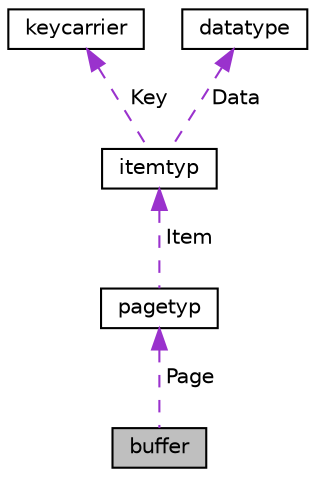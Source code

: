 digraph "buffer"
{
  edge [fontname="Helvetica",fontsize="10",labelfontname="Helvetica",labelfontsize="10"];
  node [fontname="Helvetica",fontsize="10",shape=record];
  Node1 [label="buffer",height=0.2,width=0.4,color="black", fillcolor="grey75", style="filled", fontcolor="black"];
  Node2 -> Node1 [dir="back",color="darkorchid3",fontsize="10",style="dashed",label=" Page" ,fontname="Helvetica"];
  Node2 [label="pagetyp",height=0.2,width=0.4,color="black", fillcolor="white", style="filled",URL="$d2/d9c/structpagetyp.html"];
  Node3 -> Node2 [dir="back",color="darkorchid3",fontsize="10",style="dashed",label=" Item" ,fontname="Helvetica"];
  Node3 [label="itemtyp",height=0.2,width=0.4,color="black", fillcolor="white", style="filled",URL="$d5/dac/structitemtyp.html"];
  Node4 -> Node3 [dir="back",color="darkorchid3",fontsize="10",style="dashed",label=" Key" ,fontname="Helvetica"];
  Node4 [label="keycarrier",height=0.2,width=0.4,color="black", fillcolor="white", style="filled",URL="$db/d8b/structkeycarrier.html"];
  Node5 -> Node3 [dir="back",color="darkorchid3",fontsize="10",style="dashed",label=" Data" ,fontname="Helvetica"];
  Node5 [label="datatype",height=0.2,width=0.4,color="black", fillcolor="white", style="filled",URL="$d6/d22/structdatatype.html"];
}
